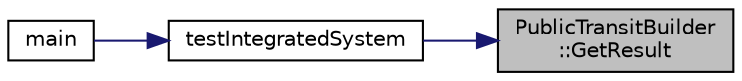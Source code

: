 digraph "PublicTransitBuilder::GetResult"
{
 // LATEX_PDF_SIZE
  edge [fontname="Helvetica",fontsize="10",labelfontname="Helvetica",labelfontsize="10"];
  node [fontname="Helvetica",fontsize="10",shape=record];
  rankdir="RL";
  Node1 [label="PublicTransitBuilder\l::GetResult",height=0.2,width=0.4,color="black", fillcolor="grey75", style="filled", fontcolor="black",tooltip="Returns the constructed product and resets the builder."];
  Node1 -> Node2 [dir="back",color="midnightblue",fontsize="10",style="solid",fontname="Helvetica"];
  Node2 [label="testIntegratedSystem",height=0.2,width=0.4,color="black", fillcolor="white", style="filled",URL="$main_8cpp.html#a859f1c4b77421f0cb0f62ba1bfd06029",tooltip=" "];
  Node2 -> Node3 [dir="back",color="midnightblue",fontsize="10",style="solid",fontname="Helvetica"];
  Node3 [label="main",height=0.2,width=0.4,color="black", fillcolor="white", style="filled",URL="$main_8cpp.html#ae66f6b31b5ad750f1fe042a706a4e3d4",tooltip="Main program entry point."];
}
